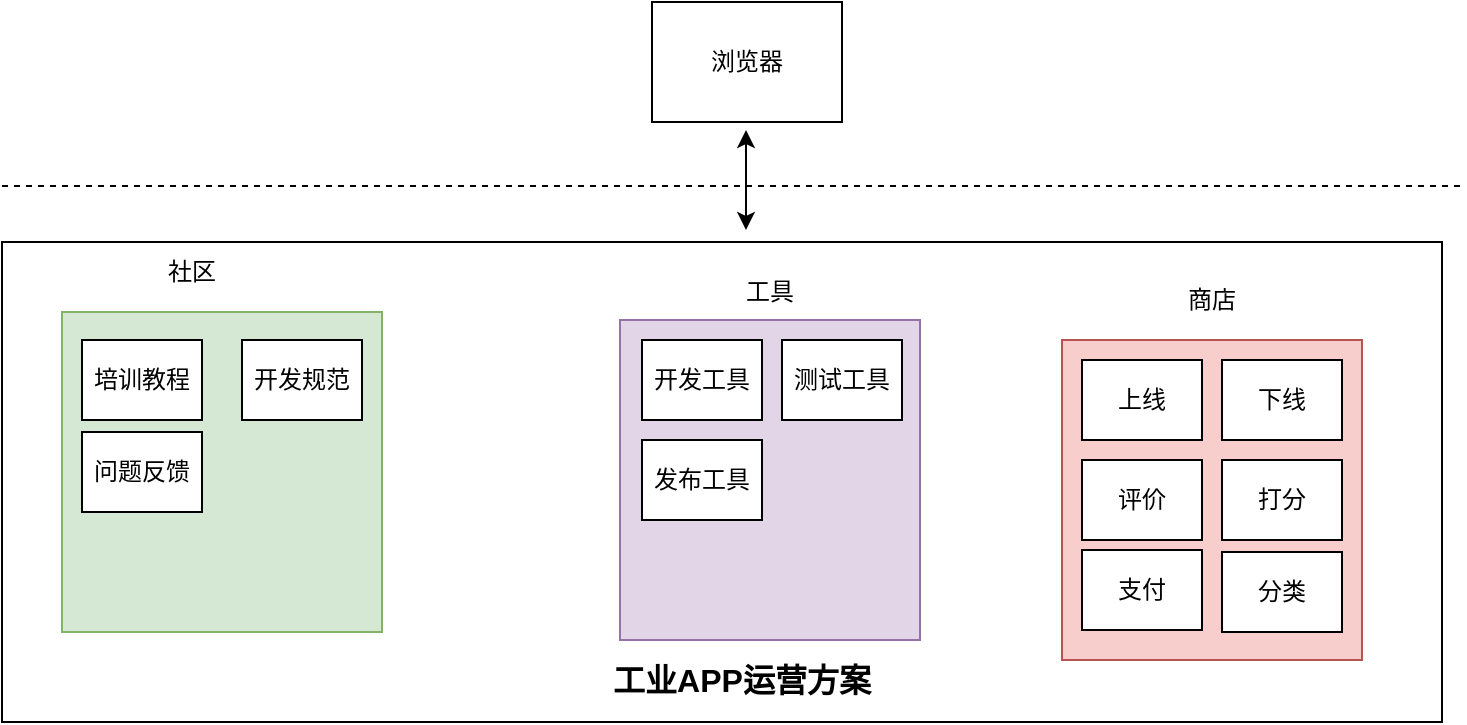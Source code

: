 <mxfile version="14.4.3" type="github">
  <diagram id="TUSESRzqgibcESXzIHSU" name="第 1 页">
    <mxGraphModel dx="1002" dy="683" grid="1" gridSize="10" guides="1" tooltips="1" connect="1" arrows="1" fold="1" page="1" pageScale="1" pageWidth="827" pageHeight="1169" math="0" shadow="0">
      <root>
        <mxCell id="0" />
        <mxCell id="1" parent="0" />
        <mxCell id="eT0MgdvdTNvHPw628x5J-34" value="" style="rounded=0;whiteSpace=wrap;html=1;" parent="1" vertex="1">
          <mxGeometry x="30" y="390" width="720" height="240" as="geometry" />
        </mxCell>
        <mxCell id="eT0MgdvdTNvHPw628x5J-1" value="" style="rounded=0;whiteSpace=wrap;html=1;fillColor=#d5e8d4;strokeColor=#82b366;" parent="1" vertex="1">
          <mxGeometry x="60" y="425" width="160" height="160" as="geometry" />
        </mxCell>
        <mxCell id="eT0MgdvdTNvHPw628x5J-2" value="" style="rounded=0;whiteSpace=wrap;html=1;fillColor=#f8cecc;strokeColor=#b85450;" parent="1" vertex="1">
          <mxGeometry x="560" y="439" width="150" height="160" as="geometry" />
        </mxCell>
        <mxCell id="eT0MgdvdTNvHPw628x5J-3" value="" style="rounded=0;whiteSpace=wrap;html=1;fillColor=#e1d5e7;strokeColor=#9673a6;" parent="1" vertex="1">
          <mxGeometry x="339" y="429" width="150" height="160" as="geometry" />
        </mxCell>
        <mxCell id="eT0MgdvdTNvHPw628x5J-4" value="社区" style="text;html=1;strokeColor=none;fillColor=none;align=center;verticalAlign=middle;whiteSpace=wrap;rounded=0;" parent="1" vertex="1">
          <mxGeometry x="100" y="395" width="50" height="20" as="geometry" />
        </mxCell>
        <mxCell id="eT0MgdvdTNvHPw628x5J-5" value="商店" style="text;html=1;strokeColor=none;fillColor=none;align=center;verticalAlign=middle;whiteSpace=wrap;rounded=0;" parent="1" vertex="1">
          <mxGeometry x="610" y="409" width="50" height="20" as="geometry" />
        </mxCell>
        <mxCell id="eT0MgdvdTNvHPw628x5J-6" value="工具" style="text;html=1;strokeColor=none;fillColor=none;align=center;verticalAlign=middle;whiteSpace=wrap;rounded=0;" parent="1" vertex="1">
          <mxGeometry x="389" y="405" width="50" height="20" as="geometry" />
        </mxCell>
        <mxCell id="eT0MgdvdTNvHPw628x5J-7" value="培训教程" style="rounded=0;whiteSpace=wrap;html=1;" parent="1" vertex="1">
          <mxGeometry x="70" y="439" width="60" height="40" as="geometry" />
        </mxCell>
        <mxCell id="eT0MgdvdTNvHPw628x5J-8" value="测试工具" style="rounded=0;whiteSpace=wrap;html=1;" parent="1" vertex="1">
          <mxGeometry x="420" y="439" width="60" height="40" as="geometry" />
        </mxCell>
        <mxCell id="eT0MgdvdTNvHPw628x5J-9" value="发布工具" style="rounded=0;whiteSpace=wrap;html=1;" parent="1" vertex="1">
          <mxGeometry x="350" y="489" width="60" height="40" as="geometry" />
        </mxCell>
        <mxCell id="eT0MgdvdTNvHPw628x5J-10" value="开发工具" style="rounded=0;whiteSpace=wrap;html=1;" parent="1" vertex="1">
          <mxGeometry x="350" y="439" width="60" height="40" as="geometry" />
        </mxCell>
        <mxCell id="eT0MgdvdTNvHPw628x5J-12" value="上线" style="rounded=0;whiteSpace=wrap;html=1;" parent="1" vertex="1">
          <mxGeometry x="570" y="449" width="60" height="40" as="geometry" />
        </mxCell>
        <mxCell id="eT0MgdvdTNvHPw628x5J-13" value="下线" style="rounded=0;whiteSpace=wrap;html=1;" parent="1" vertex="1">
          <mxGeometry x="640" y="449" width="60" height="40" as="geometry" />
        </mxCell>
        <mxCell id="eT0MgdvdTNvHPw628x5J-14" value="评价" style="rounded=0;whiteSpace=wrap;html=1;" parent="1" vertex="1">
          <mxGeometry x="570" y="499" width="60" height="40" as="geometry" />
        </mxCell>
        <mxCell id="eT0MgdvdTNvHPw628x5J-15" value="打分" style="rounded=0;whiteSpace=wrap;html=1;" parent="1" vertex="1">
          <mxGeometry x="640" y="499" width="60" height="40" as="geometry" />
        </mxCell>
        <mxCell id="eT0MgdvdTNvHPw628x5J-16" value="浏览器" style="rounded=0;whiteSpace=wrap;html=1;" parent="1" vertex="1">
          <mxGeometry x="355" y="270" width="95" height="60" as="geometry" />
        </mxCell>
        <mxCell id="eT0MgdvdTNvHPw628x5J-21" value="" style="endArrow=none;dashed=1;html=1;" parent="1" edge="1">
          <mxGeometry width="50" height="50" relative="1" as="geometry">
            <mxPoint x="30" y="362" as="sourcePoint" />
            <mxPoint x="760" y="362" as="targetPoint" />
          </mxGeometry>
        </mxCell>
        <mxCell id="eT0MgdvdTNvHPw628x5J-26" value="问题反馈" style="rounded=0;whiteSpace=wrap;html=1;" parent="1" vertex="1">
          <mxGeometry x="70" y="485" width="60" height="40" as="geometry" />
        </mxCell>
        <mxCell id="eT0MgdvdTNvHPw628x5J-27" value="支付" style="rounded=0;whiteSpace=wrap;html=1;" parent="1" vertex="1">
          <mxGeometry x="570" y="544" width="60" height="40" as="geometry" />
        </mxCell>
        <mxCell id="eT0MgdvdTNvHPw628x5J-28" value="开发规范" style="rounded=0;whiteSpace=wrap;html=1;" parent="1" vertex="1">
          <mxGeometry x="150" y="439" width="60" height="40" as="geometry" />
        </mxCell>
        <mxCell id="eT0MgdvdTNvHPw628x5J-30" value="" style="endArrow=classic;startArrow=classic;html=1;" parent="1" edge="1">
          <mxGeometry width="50" height="50" relative="1" as="geometry">
            <mxPoint x="402" y="384" as="sourcePoint" />
            <mxPoint x="402" y="334" as="targetPoint" />
          </mxGeometry>
        </mxCell>
        <mxCell id="eT0MgdvdTNvHPw628x5J-35" value="&lt;b&gt;&lt;font style=&quot;font-size: 16px&quot;&gt;工业APP运营方案&lt;/font&gt;&lt;/b&gt;" style="text;html=1;strokeColor=none;fillColor=none;align=center;verticalAlign=middle;whiteSpace=wrap;rounded=0;" parent="1" vertex="1">
          <mxGeometry x="330" y="599" width="140" height="20" as="geometry" />
        </mxCell>
        <mxCell id="5YDHAsfciwu-keyJRb13-3" value="分类" style="rounded=0;whiteSpace=wrap;html=1;" vertex="1" parent="1">
          <mxGeometry x="640" y="545" width="60" height="40" as="geometry" />
        </mxCell>
      </root>
    </mxGraphModel>
  </diagram>
</mxfile>
